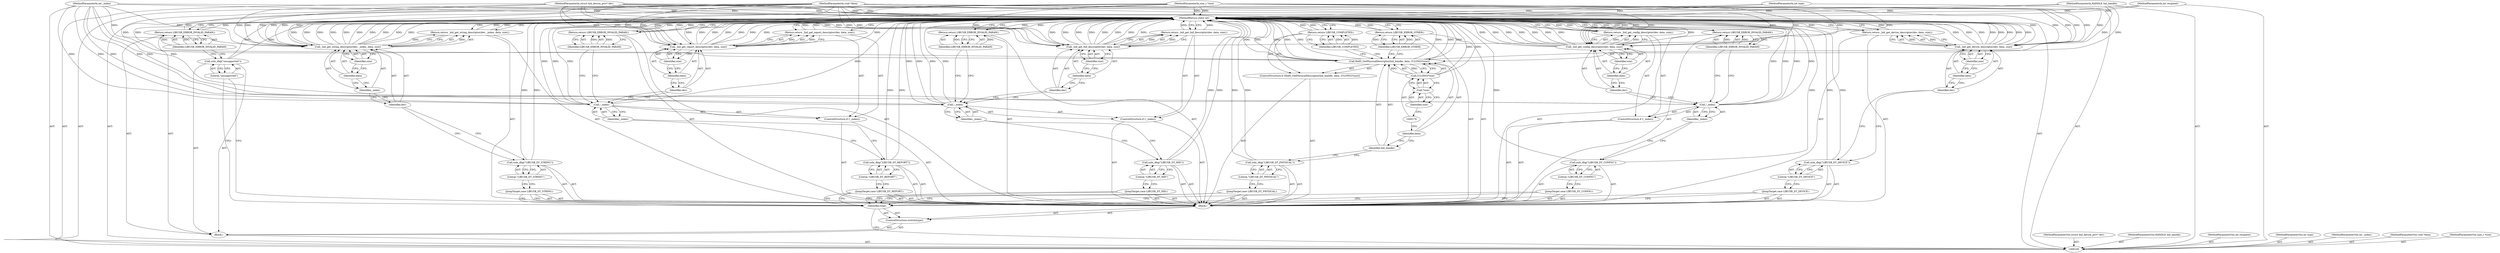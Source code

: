 digraph "1_Chrome_ac149a8d4371c0e01e0934fdd57b09e86f96b5b9_1" {
"1000187" [label="(MethodReturn,static int)"];
"1000101" [label="(MethodParameterIn,struct hid_device_priv* dev)"];
"1000252" [label="(MethodParameterOut,struct hid_device_priv* dev)"];
"1000102" [label="(MethodParameterIn,HANDLE hid_handle)"];
"1000253" [label="(MethodParameterOut,HANDLE hid_handle)"];
"1000103" [label="(MethodParameterIn,int recipient)"];
"1000254" [label="(MethodParameterOut,int recipient)"];
"1000123" [label="(ControlStructure,if (!_index))"];
"1000124" [label="(Call,!_index)"];
"1000125" [label="(Identifier,_index)"];
"1000127" [label="(Call,_hid_get_config_descriptor(dev, data, size))"];
"1000126" [label="(Return,return _hid_get_config_descriptor(dev, data, size);)"];
"1000128" [label="(Identifier,dev)"];
"1000129" [label="(Identifier,data)"];
"1000130" [label="(Identifier,size)"];
"1000131" [label="(Return,return LIBUSB_ERROR_INVALID_PARAM;)"];
"1000132" [label="(Identifier,LIBUSB_ERROR_INVALID_PARAM)"];
"1000133" [label="(JumpTarget,case LIBUSB_DT_STRING:)"];
"1000135" [label="(Literal,\"LIBUSB_DT_STRING\")"];
"1000134" [label="(Call,usbi_dbg(\"LIBUSB_DT_STRING\"))"];
"1000136" [label="(Return,return _hid_get_string_descriptor(dev, _index, data, size);)"];
"1000138" [label="(Identifier,dev)"];
"1000139" [label="(Identifier,_index)"];
"1000140" [label="(Identifier,data)"];
"1000141" [label="(Identifier,size)"];
"1000137" [label="(Call,_hid_get_string_descriptor(dev, _index, data, size))"];
"1000142" [label="(JumpTarget,case LIBUSB_DT_HID:)"];
"1000144" [label="(Literal,\"LIBUSB_DT_HID\")"];
"1000143" [label="(Call,usbi_dbg(\"LIBUSB_DT_HID\"))"];
"1000145" [label="(ControlStructure,if (!_index))"];
"1000146" [label="(Call,!_index)"];
"1000147" [label="(Identifier,_index)"];
"1000149" [label="(Call,_hid_get_hid_descriptor(dev, data, size))"];
"1000148" [label="(Return,return _hid_get_hid_descriptor(dev, data, size);)"];
"1000150" [label="(Identifier,dev)"];
"1000151" [label="(Identifier,data)"];
"1000152" [label="(Identifier,size)"];
"1000104" [label="(MethodParameterIn,int type)"];
"1000255" [label="(MethodParameterOut,int type)"];
"1000105" [label="(MethodParameterIn,int _index)"];
"1000256" [label="(MethodParameterOut,int _index)"];
"1000106" [label="(MethodParameterIn,void *data)"];
"1000257" [label="(MethodParameterOut,void *data)"];
"1000107" [label="(MethodParameterIn,size_t *size)"];
"1000258" [label="(MethodParameterOut,size_t *size)"];
"1000153" [label="(Return,return LIBUSB_ERROR_INVALID_PARAM;)"];
"1000154" [label="(Identifier,LIBUSB_ERROR_INVALID_PARAM)"];
"1000155" [label="(JumpTarget,case LIBUSB_DT_REPORT:)"];
"1000157" [label="(Literal,\"LIBUSB_DT_REPORT\")"];
"1000156" [label="(Call,usbi_dbg(\"LIBUSB_DT_REPORT\"))"];
"1000158" [label="(ControlStructure,if (!_index))"];
"1000159" [label="(Call,!_index)"];
"1000160" [label="(Identifier,_index)"];
"1000162" [label="(Call,_hid_get_report_descriptor(dev, data, size))"];
"1000161" [label="(Return,return _hid_get_report_descriptor(dev, data, size);)"];
"1000163" [label="(Identifier,dev)"];
"1000164" [label="(Identifier,data)"];
"1000165" [label="(Identifier,size)"];
"1000166" [label="(Return,return LIBUSB_ERROR_INVALID_PARAM;)"];
"1000167" [label="(Identifier,LIBUSB_ERROR_INVALID_PARAM)"];
"1000168" [label="(JumpTarget,case LIBUSB_DT_PHYSICAL:)"];
"1000170" [label="(Literal,\"LIBUSB_DT_PHYSICAL\")"];
"1000169" [label="(Call,usbi_dbg(\"LIBUSB_DT_PHYSICAL\"))"];
"1000171" [label="(ControlStructure,if (HidD_GetPhysicalDescriptor(hid_handle, data, (ULONG)*size)))"];
"1000173" [label="(Identifier,hid_handle)"];
"1000174" [label="(Identifier,data)"];
"1000175" [label="(Call,(ULONG)*size)"];
"1000177" [label="(Call,*size)"];
"1000178" [label="(Identifier,size)"];
"1000172" [label="(Call,HidD_GetPhysicalDescriptor(hid_handle, data, (ULONG)*size))"];
"1000180" [label="(Identifier,LIBUSB_COMPLETED)"];
"1000179" [label="(Return,return LIBUSB_COMPLETED;)"];
"1000108" [label="(Block,)"];
"1000181" [label="(Return,return LIBUSB_ERROR_OTHER;)"];
"1000182" [label="(Identifier,LIBUSB_ERROR_OTHER)"];
"1000183" [label="(Call,usbi_dbg(\"unsupported\"))"];
"1000184" [label="(Literal,\"unsupported\")"];
"1000185" [label="(Return,return LIBUSB_ERROR_INVALID_PARAM;)"];
"1000186" [label="(Identifier,LIBUSB_ERROR_INVALID_PARAM)"];
"1000109" [label="(ControlStructure,switch(type))"];
"1000111" [label="(Block,)"];
"1000110" [label="(Identifier,type)"];
"1000112" [label="(JumpTarget,case LIBUSB_DT_DEVICE:)"];
"1000114" [label="(Literal,\"LIBUSB_DT_DEVICE\")"];
"1000113" [label="(Call,usbi_dbg(\"LIBUSB_DT_DEVICE\"))"];
"1000115" [label="(Return,return _hid_get_device_descriptor(dev, data, size);)"];
"1000117" [label="(Identifier,dev)"];
"1000118" [label="(Identifier,data)"];
"1000119" [label="(Identifier,size)"];
"1000116" [label="(Call,_hid_get_device_descriptor(dev, data, size))"];
"1000120" [label="(JumpTarget,case LIBUSB_DT_CONFIG:)"];
"1000122" [label="(Literal,\"LIBUSB_DT_CONFIG\")"];
"1000121" [label="(Call,usbi_dbg(\"LIBUSB_DT_CONFIG\"))"];
"1000187" -> "1000100"  [label="AST: "];
"1000187" -> "1000115"  [label="CFG: "];
"1000187" -> "1000126"  [label="CFG: "];
"1000187" -> "1000131"  [label="CFG: "];
"1000187" -> "1000136"  [label="CFG: "];
"1000187" -> "1000148"  [label="CFG: "];
"1000187" -> "1000153"  [label="CFG: "];
"1000187" -> "1000161"  [label="CFG: "];
"1000187" -> "1000166"  [label="CFG: "];
"1000187" -> "1000179"  [label="CFG: "];
"1000187" -> "1000181"  [label="CFG: "];
"1000187" -> "1000185"  [label="CFG: "];
"1000161" -> "1000187"  [label="DDG: "];
"1000172" -> "1000187"  [label="DDG: "];
"1000172" -> "1000187"  [label="DDG: "];
"1000172" -> "1000187"  [label="DDG: "];
"1000172" -> "1000187"  [label="DDG: "];
"1000124" -> "1000187"  [label="DDG: "];
"1000124" -> "1000187"  [label="DDG: "];
"1000169" -> "1000187"  [label="DDG: "];
"1000104" -> "1000187"  [label="DDG: "];
"1000105" -> "1000187"  [label="DDG: "];
"1000159" -> "1000187"  [label="DDG: "];
"1000159" -> "1000187"  [label="DDG: "];
"1000121" -> "1000187"  [label="DDG: "];
"1000149" -> "1000187"  [label="DDG: "];
"1000149" -> "1000187"  [label="DDG: "];
"1000149" -> "1000187"  [label="DDG: "];
"1000149" -> "1000187"  [label="DDG: "];
"1000127" -> "1000187"  [label="DDG: "];
"1000127" -> "1000187"  [label="DDG: "];
"1000127" -> "1000187"  [label="DDG: "];
"1000127" -> "1000187"  [label="DDG: "];
"1000116" -> "1000187"  [label="DDG: "];
"1000116" -> "1000187"  [label="DDG: "];
"1000116" -> "1000187"  [label="DDG: "];
"1000116" -> "1000187"  [label="DDG: "];
"1000102" -> "1000187"  [label="DDG: "];
"1000143" -> "1000187"  [label="DDG: "];
"1000162" -> "1000187"  [label="DDG: "];
"1000162" -> "1000187"  [label="DDG: "];
"1000162" -> "1000187"  [label="DDG: "];
"1000162" -> "1000187"  [label="DDG: "];
"1000107" -> "1000187"  [label="DDG: "];
"1000137" -> "1000187"  [label="DDG: "];
"1000137" -> "1000187"  [label="DDG: "];
"1000137" -> "1000187"  [label="DDG: "];
"1000137" -> "1000187"  [label="DDG: "];
"1000137" -> "1000187"  [label="DDG: "];
"1000103" -> "1000187"  [label="DDG: "];
"1000134" -> "1000187"  [label="DDG: "];
"1000113" -> "1000187"  [label="DDG: "];
"1000101" -> "1000187"  [label="DDG: "];
"1000175" -> "1000187"  [label="DDG: "];
"1000156" -> "1000187"  [label="DDG: "];
"1000146" -> "1000187"  [label="DDG: "];
"1000146" -> "1000187"  [label="DDG: "];
"1000183" -> "1000187"  [label="DDG: "];
"1000106" -> "1000187"  [label="DDG: "];
"1000153" -> "1000187"  [label="DDG: "];
"1000126" -> "1000187"  [label="DDG: "];
"1000136" -> "1000187"  [label="DDG: "];
"1000181" -> "1000187"  [label="DDG: "];
"1000148" -> "1000187"  [label="DDG: "];
"1000131" -> "1000187"  [label="DDG: "];
"1000179" -> "1000187"  [label="DDG: "];
"1000166" -> "1000187"  [label="DDG: "];
"1000185" -> "1000187"  [label="DDG: "];
"1000115" -> "1000187"  [label="DDG: "];
"1000101" -> "1000100"  [label="AST: "];
"1000101" -> "1000187"  [label="DDG: "];
"1000101" -> "1000116"  [label="DDG: "];
"1000101" -> "1000127"  [label="DDG: "];
"1000101" -> "1000137"  [label="DDG: "];
"1000101" -> "1000149"  [label="DDG: "];
"1000101" -> "1000162"  [label="DDG: "];
"1000252" -> "1000100"  [label="AST: "];
"1000102" -> "1000100"  [label="AST: "];
"1000102" -> "1000187"  [label="DDG: "];
"1000102" -> "1000172"  [label="DDG: "];
"1000253" -> "1000100"  [label="AST: "];
"1000103" -> "1000100"  [label="AST: "];
"1000103" -> "1000187"  [label="DDG: "];
"1000254" -> "1000100"  [label="AST: "];
"1000123" -> "1000111"  [label="AST: "];
"1000124" -> "1000123"  [label="AST: "];
"1000126" -> "1000123"  [label="AST: "];
"1000124" -> "1000123"  [label="AST: "];
"1000124" -> "1000125"  [label="CFG: "];
"1000125" -> "1000124"  [label="AST: "];
"1000128" -> "1000124"  [label="CFG: "];
"1000132" -> "1000124"  [label="CFG: "];
"1000124" -> "1000187"  [label="DDG: "];
"1000124" -> "1000187"  [label="DDG: "];
"1000105" -> "1000124"  [label="DDG: "];
"1000125" -> "1000124"  [label="AST: "];
"1000125" -> "1000121"  [label="CFG: "];
"1000124" -> "1000125"  [label="CFG: "];
"1000127" -> "1000126"  [label="AST: "];
"1000127" -> "1000130"  [label="CFG: "];
"1000128" -> "1000127"  [label="AST: "];
"1000129" -> "1000127"  [label="AST: "];
"1000130" -> "1000127"  [label="AST: "];
"1000126" -> "1000127"  [label="CFG: "];
"1000127" -> "1000187"  [label="DDG: "];
"1000127" -> "1000187"  [label="DDG: "];
"1000127" -> "1000187"  [label="DDG: "];
"1000127" -> "1000187"  [label="DDG: "];
"1000127" -> "1000126"  [label="DDG: "];
"1000101" -> "1000127"  [label="DDG: "];
"1000106" -> "1000127"  [label="DDG: "];
"1000107" -> "1000127"  [label="DDG: "];
"1000126" -> "1000123"  [label="AST: "];
"1000126" -> "1000127"  [label="CFG: "];
"1000127" -> "1000126"  [label="AST: "];
"1000187" -> "1000126"  [label="CFG: "];
"1000126" -> "1000187"  [label="DDG: "];
"1000127" -> "1000126"  [label="DDG: "];
"1000128" -> "1000127"  [label="AST: "];
"1000128" -> "1000124"  [label="CFG: "];
"1000129" -> "1000128"  [label="CFG: "];
"1000129" -> "1000127"  [label="AST: "];
"1000129" -> "1000128"  [label="CFG: "];
"1000130" -> "1000129"  [label="CFG: "];
"1000130" -> "1000127"  [label="AST: "];
"1000130" -> "1000129"  [label="CFG: "];
"1000127" -> "1000130"  [label="CFG: "];
"1000131" -> "1000111"  [label="AST: "];
"1000131" -> "1000132"  [label="CFG: "];
"1000132" -> "1000131"  [label="AST: "];
"1000187" -> "1000131"  [label="CFG: "];
"1000131" -> "1000187"  [label="DDG: "];
"1000132" -> "1000131"  [label="DDG: "];
"1000132" -> "1000131"  [label="AST: "];
"1000132" -> "1000124"  [label="CFG: "];
"1000131" -> "1000132"  [label="CFG: "];
"1000132" -> "1000131"  [label="DDG: "];
"1000133" -> "1000111"  [label="AST: "];
"1000133" -> "1000110"  [label="CFG: "];
"1000135" -> "1000133"  [label="CFG: "];
"1000135" -> "1000134"  [label="AST: "];
"1000135" -> "1000133"  [label="CFG: "];
"1000134" -> "1000135"  [label="CFG: "];
"1000134" -> "1000111"  [label="AST: "];
"1000134" -> "1000135"  [label="CFG: "];
"1000135" -> "1000134"  [label="AST: "];
"1000138" -> "1000134"  [label="CFG: "];
"1000134" -> "1000187"  [label="DDG: "];
"1000136" -> "1000111"  [label="AST: "];
"1000136" -> "1000137"  [label="CFG: "];
"1000137" -> "1000136"  [label="AST: "];
"1000187" -> "1000136"  [label="CFG: "];
"1000136" -> "1000187"  [label="DDG: "];
"1000137" -> "1000136"  [label="DDG: "];
"1000138" -> "1000137"  [label="AST: "];
"1000138" -> "1000134"  [label="CFG: "];
"1000139" -> "1000138"  [label="CFG: "];
"1000139" -> "1000137"  [label="AST: "];
"1000139" -> "1000138"  [label="CFG: "];
"1000140" -> "1000139"  [label="CFG: "];
"1000140" -> "1000137"  [label="AST: "];
"1000140" -> "1000139"  [label="CFG: "];
"1000141" -> "1000140"  [label="CFG: "];
"1000141" -> "1000137"  [label="AST: "];
"1000141" -> "1000140"  [label="CFG: "];
"1000137" -> "1000141"  [label="CFG: "];
"1000137" -> "1000136"  [label="AST: "];
"1000137" -> "1000141"  [label="CFG: "];
"1000138" -> "1000137"  [label="AST: "];
"1000139" -> "1000137"  [label="AST: "];
"1000140" -> "1000137"  [label="AST: "];
"1000141" -> "1000137"  [label="AST: "];
"1000136" -> "1000137"  [label="CFG: "];
"1000137" -> "1000187"  [label="DDG: "];
"1000137" -> "1000187"  [label="DDG: "];
"1000137" -> "1000187"  [label="DDG: "];
"1000137" -> "1000187"  [label="DDG: "];
"1000137" -> "1000187"  [label="DDG: "];
"1000137" -> "1000136"  [label="DDG: "];
"1000101" -> "1000137"  [label="DDG: "];
"1000105" -> "1000137"  [label="DDG: "];
"1000106" -> "1000137"  [label="DDG: "];
"1000107" -> "1000137"  [label="DDG: "];
"1000142" -> "1000111"  [label="AST: "];
"1000142" -> "1000110"  [label="CFG: "];
"1000144" -> "1000142"  [label="CFG: "];
"1000144" -> "1000143"  [label="AST: "];
"1000144" -> "1000142"  [label="CFG: "];
"1000143" -> "1000144"  [label="CFG: "];
"1000143" -> "1000111"  [label="AST: "];
"1000143" -> "1000144"  [label="CFG: "];
"1000144" -> "1000143"  [label="AST: "];
"1000147" -> "1000143"  [label="CFG: "];
"1000143" -> "1000187"  [label="DDG: "];
"1000145" -> "1000111"  [label="AST: "];
"1000146" -> "1000145"  [label="AST: "];
"1000148" -> "1000145"  [label="AST: "];
"1000146" -> "1000145"  [label="AST: "];
"1000146" -> "1000147"  [label="CFG: "];
"1000147" -> "1000146"  [label="AST: "];
"1000150" -> "1000146"  [label="CFG: "];
"1000154" -> "1000146"  [label="CFG: "];
"1000146" -> "1000187"  [label="DDG: "];
"1000146" -> "1000187"  [label="DDG: "];
"1000105" -> "1000146"  [label="DDG: "];
"1000147" -> "1000146"  [label="AST: "];
"1000147" -> "1000143"  [label="CFG: "];
"1000146" -> "1000147"  [label="CFG: "];
"1000149" -> "1000148"  [label="AST: "];
"1000149" -> "1000152"  [label="CFG: "];
"1000150" -> "1000149"  [label="AST: "];
"1000151" -> "1000149"  [label="AST: "];
"1000152" -> "1000149"  [label="AST: "];
"1000148" -> "1000149"  [label="CFG: "];
"1000149" -> "1000187"  [label="DDG: "];
"1000149" -> "1000187"  [label="DDG: "];
"1000149" -> "1000187"  [label="DDG: "];
"1000149" -> "1000187"  [label="DDG: "];
"1000149" -> "1000148"  [label="DDG: "];
"1000101" -> "1000149"  [label="DDG: "];
"1000106" -> "1000149"  [label="DDG: "];
"1000107" -> "1000149"  [label="DDG: "];
"1000148" -> "1000145"  [label="AST: "];
"1000148" -> "1000149"  [label="CFG: "];
"1000149" -> "1000148"  [label="AST: "];
"1000187" -> "1000148"  [label="CFG: "];
"1000148" -> "1000187"  [label="DDG: "];
"1000149" -> "1000148"  [label="DDG: "];
"1000150" -> "1000149"  [label="AST: "];
"1000150" -> "1000146"  [label="CFG: "];
"1000151" -> "1000150"  [label="CFG: "];
"1000151" -> "1000149"  [label="AST: "];
"1000151" -> "1000150"  [label="CFG: "];
"1000152" -> "1000151"  [label="CFG: "];
"1000152" -> "1000149"  [label="AST: "];
"1000152" -> "1000151"  [label="CFG: "];
"1000149" -> "1000152"  [label="CFG: "];
"1000104" -> "1000100"  [label="AST: "];
"1000104" -> "1000187"  [label="DDG: "];
"1000255" -> "1000100"  [label="AST: "];
"1000105" -> "1000100"  [label="AST: "];
"1000105" -> "1000187"  [label="DDG: "];
"1000105" -> "1000124"  [label="DDG: "];
"1000105" -> "1000137"  [label="DDG: "];
"1000105" -> "1000146"  [label="DDG: "];
"1000105" -> "1000159"  [label="DDG: "];
"1000256" -> "1000100"  [label="AST: "];
"1000106" -> "1000100"  [label="AST: "];
"1000106" -> "1000187"  [label="DDG: "];
"1000106" -> "1000116"  [label="DDG: "];
"1000106" -> "1000127"  [label="DDG: "];
"1000106" -> "1000137"  [label="DDG: "];
"1000106" -> "1000149"  [label="DDG: "];
"1000106" -> "1000162"  [label="DDG: "];
"1000106" -> "1000172"  [label="DDG: "];
"1000257" -> "1000100"  [label="AST: "];
"1000107" -> "1000100"  [label="AST: "];
"1000107" -> "1000187"  [label="DDG: "];
"1000107" -> "1000116"  [label="DDG: "];
"1000107" -> "1000127"  [label="DDG: "];
"1000107" -> "1000137"  [label="DDG: "];
"1000107" -> "1000149"  [label="DDG: "];
"1000107" -> "1000162"  [label="DDG: "];
"1000258" -> "1000100"  [label="AST: "];
"1000153" -> "1000111"  [label="AST: "];
"1000153" -> "1000154"  [label="CFG: "];
"1000154" -> "1000153"  [label="AST: "];
"1000187" -> "1000153"  [label="CFG: "];
"1000153" -> "1000187"  [label="DDG: "];
"1000154" -> "1000153"  [label="DDG: "];
"1000154" -> "1000153"  [label="AST: "];
"1000154" -> "1000146"  [label="CFG: "];
"1000153" -> "1000154"  [label="CFG: "];
"1000154" -> "1000153"  [label="DDG: "];
"1000155" -> "1000111"  [label="AST: "];
"1000155" -> "1000110"  [label="CFG: "];
"1000157" -> "1000155"  [label="CFG: "];
"1000157" -> "1000156"  [label="AST: "];
"1000157" -> "1000155"  [label="CFG: "];
"1000156" -> "1000157"  [label="CFG: "];
"1000156" -> "1000111"  [label="AST: "];
"1000156" -> "1000157"  [label="CFG: "];
"1000157" -> "1000156"  [label="AST: "];
"1000160" -> "1000156"  [label="CFG: "];
"1000156" -> "1000187"  [label="DDG: "];
"1000158" -> "1000111"  [label="AST: "];
"1000159" -> "1000158"  [label="AST: "];
"1000161" -> "1000158"  [label="AST: "];
"1000159" -> "1000158"  [label="AST: "];
"1000159" -> "1000160"  [label="CFG: "];
"1000160" -> "1000159"  [label="AST: "];
"1000163" -> "1000159"  [label="CFG: "];
"1000167" -> "1000159"  [label="CFG: "];
"1000159" -> "1000187"  [label="DDG: "];
"1000159" -> "1000187"  [label="DDG: "];
"1000105" -> "1000159"  [label="DDG: "];
"1000160" -> "1000159"  [label="AST: "];
"1000160" -> "1000156"  [label="CFG: "];
"1000159" -> "1000160"  [label="CFG: "];
"1000162" -> "1000161"  [label="AST: "];
"1000162" -> "1000165"  [label="CFG: "];
"1000163" -> "1000162"  [label="AST: "];
"1000164" -> "1000162"  [label="AST: "];
"1000165" -> "1000162"  [label="AST: "];
"1000161" -> "1000162"  [label="CFG: "];
"1000162" -> "1000187"  [label="DDG: "];
"1000162" -> "1000187"  [label="DDG: "];
"1000162" -> "1000187"  [label="DDG: "];
"1000162" -> "1000187"  [label="DDG: "];
"1000162" -> "1000161"  [label="DDG: "];
"1000101" -> "1000162"  [label="DDG: "];
"1000106" -> "1000162"  [label="DDG: "];
"1000107" -> "1000162"  [label="DDG: "];
"1000161" -> "1000158"  [label="AST: "];
"1000161" -> "1000162"  [label="CFG: "];
"1000162" -> "1000161"  [label="AST: "];
"1000187" -> "1000161"  [label="CFG: "];
"1000161" -> "1000187"  [label="DDG: "];
"1000162" -> "1000161"  [label="DDG: "];
"1000163" -> "1000162"  [label="AST: "];
"1000163" -> "1000159"  [label="CFG: "];
"1000164" -> "1000163"  [label="CFG: "];
"1000164" -> "1000162"  [label="AST: "];
"1000164" -> "1000163"  [label="CFG: "];
"1000165" -> "1000164"  [label="CFG: "];
"1000165" -> "1000162"  [label="AST: "];
"1000165" -> "1000164"  [label="CFG: "];
"1000162" -> "1000165"  [label="CFG: "];
"1000166" -> "1000111"  [label="AST: "];
"1000166" -> "1000167"  [label="CFG: "];
"1000167" -> "1000166"  [label="AST: "];
"1000187" -> "1000166"  [label="CFG: "];
"1000166" -> "1000187"  [label="DDG: "];
"1000167" -> "1000166"  [label="DDG: "];
"1000167" -> "1000166"  [label="AST: "];
"1000167" -> "1000159"  [label="CFG: "];
"1000166" -> "1000167"  [label="CFG: "];
"1000167" -> "1000166"  [label="DDG: "];
"1000168" -> "1000111"  [label="AST: "];
"1000168" -> "1000110"  [label="CFG: "];
"1000170" -> "1000168"  [label="CFG: "];
"1000170" -> "1000169"  [label="AST: "];
"1000170" -> "1000168"  [label="CFG: "];
"1000169" -> "1000170"  [label="CFG: "];
"1000169" -> "1000111"  [label="AST: "];
"1000169" -> "1000170"  [label="CFG: "];
"1000170" -> "1000169"  [label="AST: "];
"1000173" -> "1000169"  [label="CFG: "];
"1000169" -> "1000187"  [label="DDG: "];
"1000171" -> "1000111"  [label="AST: "];
"1000172" -> "1000171"  [label="AST: "];
"1000179" -> "1000171"  [label="AST: "];
"1000173" -> "1000172"  [label="AST: "];
"1000173" -> "1000169"  [label="CFG: "];
"1000174" -> "1000173"  [label="CFG: "];
"1000174" -> "1000172"  [label="AST: "];
"1000174" -> "1000173"  [label="CFG: "];
"1000176" -> "1000174"  [label="CFG: "];
"1000175" -> "1000172"  [label="AST: "];
"1000175" -> "1000177"  [label="CFG: "];
"1000176" -> "1000175"  [label="AST: "];
"1000177" -> "1000175"  [label="AST: "];
"1000172" -> "1000175"  [label="CFG: "];
"1000175" -> "1000187"  [label="DDG: "];
"1000175" -> "1000172"  [label="DDG: "];
"1000177" -> "1000175"  [label="AST: "];
"1000177" -> "1000178"  [label="CFG: "];
"1000178" -> "1000177"  [label="AST: "];
"1000175" -> "1000177"  [label="CFG: "];
"1000178" -> "1000177"  [label="AST: "];
"1000178" -> "1000176"  [label="CFG: "];
"1000177" -> "1000178"  [label="CFG: "];
"1000172" -> "1000171"  [label="AST: "];
"1000172" -> "1000175"  [label="CFG: "];
"1000173" -> "1000172"  [label="AST: "];
"1000174" -> "1000172"  [label="AST: "];
"1000175" -> "1000172"  [label="AST: "];
"1000180" -> "1000172"  [label="CFG: "];
"1000182" -> "1000172"  [label="CFG: "];
"1000172" -> "1000187"  [label="DDG: "];
"1000172" -> "1000187"  [label="DDG: "];
"1000172" -> "1000187"  [label="DDG: "];
"1000172" -> "1000187"  [label="DDG: "];
"1000102" -> "1000172"  [label="DDG: "];
"1000106" -> "1000172"  [label="DDG: "];
"1000175" -> "1000172"  [label="DDG: "];
"1000180" -> "1000179"  [label="AST: "];
"1000180" -> "1000172"  [label="CFG: "];
"1000179" -> "1000180"  [label="CFG: "];
"1000180" -> "1000179"  [label="DDG: "];
"1000179" -> "1000171"  [label="AST: "];
"1000179" -> "1000180"  [label="CFG: "];
"1000180" -> "1000179"  [label="AST: "];
"1000187" -> "1000179"  [label="CFG: "];
"1000179" -> "1000187"  [label="DDG: "];
"1000180" -> "1000179"  [label="DDG: "];
"1000108" -> "1000100"  [label="AST: "];
"1000109" -> "1000108"  [label="AST: "];
"1000183" -> "1000108"  [label="AST: "];
"1000185" -> "1000108"  [label="AST: "];
"1000181" -> "1000111"  [label="AST: "];
"1000181" -> "1000182"  [label="CFG: "];
"1000182" -> "1000181"  [label="AST: "];
"1000187" -> "1000181"  [label="CFG: "];
"1000181" -> "1000187"  [label="DDG: "];
"1000182" -> "1000181"  [label="DDG: "];
"1000182" -> "1000181"  [label="AST: "];
"1000182" -> "1000172"  [label="CFG: "];
"1000181" -> "1000182"  [label="CFG: "];
"1000182" -> "1000181"  [label="DDG: "];
"1000183" -> "1000108"  [label="AST: "];
"1000183" -> "1000184"  [label="CFG: "];
"1000184" -> "1000183"  [label="AST: "];
"1000186" -> "1000183"  [label="CFG: "];
"1000183" -> "1000187"  [label="DDG: "];
"1000184" -> "1000183"  [label="AST: "];
"1000184" -> "1000110"  [label="CFG: "];
"1000183" -> "1000184"  [label="CFG: "];
"1000185" -> "1000108"  [label="AST: "];
"1000185" -> "1000186"  [label="CFG: "];
"1000186" -> "1000185"  [label="AST: "];
"1000187" -> "1000185"  [label="CFG: "];
"1000185" -> "1000187"  [label="DDG: "];
"1000186" -> "1000185"  [label="DDG: "];
"1000186" -> "1000185"  [label="AST: "];
"1000186" -> "1000183"  [label="CFG: "];
"1000185" -> "1000186"  [label="CFG: "];
"1000186" -> "1000185"  [label="DDG: "];
"1000109" -> "1000108"  [label="AST: "];
"1000110" -> "1000109"  [label="AST: "];
"1000111" -> "1000109"  [label="AST: "];
"1000111" -> "1000109"  [label="AST: "];
"1000112" -> "1000111"  [label="AST: "];
"1000113" -> "1000111"  [label="AST: "];
"1000115" -> "1000111"  [label="AST: "];
"1000120" -> "1000111"  [label="AST: "];
"1000121" -> "1000111"  [label="AST: "];
"1000123" -> "1000111"  [label="AST: "];
"1000131" -> "1000111"  [label="AST: "];
"1000133" -> "1000111"  [label="AST: "];
"1000134" -> "1000111"  [label="AST: "];
"1000136" -> "1000111"  [label="AST: "];
"1000142" -> "1000111"  [label="AST: "];
"1000143" -> "1000111"  [label="AST: "];
"1000145" -> "1000111"  [label="AST: "];
"1000153" -> "1000111"  [label="AST: "];
"1000155" -> "1000111"  [label="AST: "];
"1000156" -> "1000111"  [label="AST: "];
"1000158" -> "1000111"  [label="AST: "];
"1000166" -> "1000111"  [label="AST: "];
"1000168" -> "1000111"  [label="AST: "];
"1000169" -> "1000111"  [label="AST: "];
"1000171" -> "1000111"  [label="AST: "];
"1000181" -> "1000111"  [label="AST: "];
"1000110" -> "1000109"  [label="AST: "];
"1000110" -> "1000100"  [label="CFG: "];
"1000112" -> "1000110"  [label="CFG: "];
"1000120" -> "1000110"  [label="CFG: "];
"1000133" -> "1000110"  [label="CFG: "];
"1000142" -> "1000110"  [label="CFG: "];
"1000155" -> "1000110"  [label="CFG: "];
"1000168" -> "1000110"  [label="CFG: "];
"1000184" -> "1000110"  [label="CFG: "];
"1000112" -> "1000111"  [label="AST: "];
"1000112" -> "1000110"  [label="CFG: "];
"1000114" -> "1000112"  [label="CFG: "];
"1000114" -> "1000113"  [label="AST: "];
"1000114" -> "1000112"  [label="CFG: "];
"1000113" -> "1000114"  [label="CFG: "];
"1000113" -> "1000111"  [label="AST: "];
"1000113" -> "1000114"  [label="CFG: "];
"1000114" -> "1000113"  [label="AST: "];
"1000117" -> "1000113"  [label="CFG: "];
"1000113" -> "1000187"  [label="DDG: "];
"1000115" -> "1000111"  [label="AST: "];
"1000115" -> "1000116"  [label="CFG: "];
"1000116" -> "1000115"  [label="AST: "];
"1000187" -> "1000115"  [label="CFG: "];
"1000115" -> "1000187"  [label="DDG: "];
"1000116" -> "1000115"  [label="DDG: "];
"1000117" -> "1000116"  [label="AST: "];
"1000117" -> "1000113"  [label="CFG: "];
"1000118" -> "1000117"  [label="CFG: "];
"1000118" -> "1000116"  [label="AST: "];
"1000118" -> "1000117"  [label="CFG: "];
"1000119" -> "1000118"  [label="CFG: "];
"1000119" -> "1000116"  [label="AST: "];
"1000119" -> "1000118"  [label="CFG: "];
"1000116" -> "1000119"  [label="CFG: "];
"1000116" -> "1000115"  [label="AST: "];
"1000116" -> "1000119"  [label="CFG: "];
"1000117" -> "1000116"  [label="AST: "];
"1000118" -> "1000116"  [label="AST: "];
"1000119" -> "1000116"  [label="AST: "];
"1000115" -> "1000116"  [label="CFG: "];
"1000116" -> "1000187"  [label="DDG: "];
"1000116" -> "1000187"  [label="DDG: "];
"1000116" -> "1000187"  [label="DDG: "];
"1000116" -> "1000187"  [label="DDG: "];
"1000116" -> "1000115"  [label="DDG: "];
"1000101" -> "1000116"  [label="DDG: "];
"1000106" -> "1000116"  [label="DDG: "];
"1000107" -> "1000116"  [label="DDG: "];
"1000120" -> "1000111"  [label="AST: "];
"1000120" -> "1000110"  [label="CFG: "];
"1000122" -> "1000120"  [label="CFG: "];
"1000122" -> "1000121"  [label="AST: "];
"1000122" -> "1000120"  [label="CFG: "];
"1000121" -> "1000122"  [label="CFG: "];
"1000121" -> "1000111"  [label="AST: "];
"1000121" -> "1000122"  [label="CFG: "];
"1000122" -> "1000121"  [label="AST: "];
"1000125" -> "1000121"  [label="CFG: "];
"1000121" -> "1000187"  [label="DDG: "];
}
